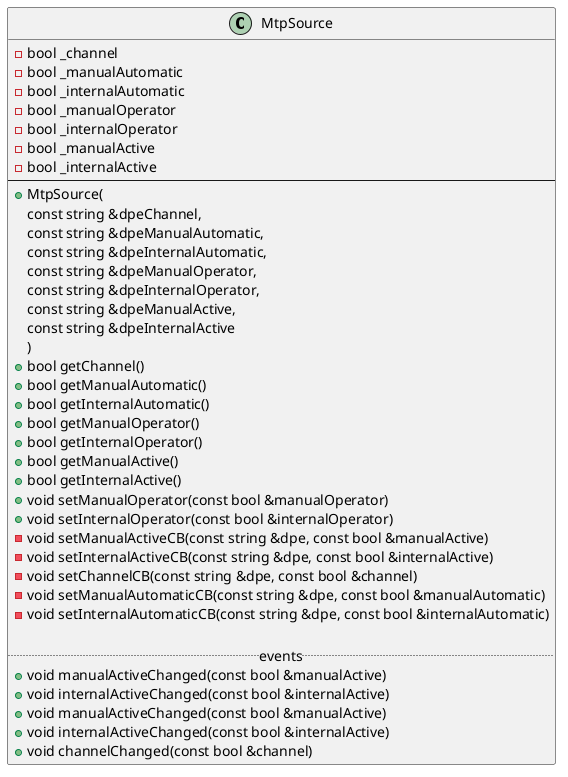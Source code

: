 @startuml MtpSource

class MtpSource
{
    - bool _channel
    - bool _manualAutomatic
    - bool _internalAutomatic
    - bool _manualOperator
    - bool _internalOperator
    - bool _manualActive
    - bool _internalActive
--
    + MtpSource(
        const string &dpeChannel, 
        const string &dpeManualAutomatic, 
        const string &dpeInternalAutomatic, 
        const string &dpeManualOperator, 
        const string &dpeInternalOperator, 
        const string &dpeManualActive, 
        const string &dpeInternalActive
        )  
    + bool getChannel() 
    + bool getManualAutomatic()
    + bool getInternalAutomatic()
    + bool getManualOperator()  
    + bool getInternalOperator()    
    + bool getManualActive()
    + bool getInternalActive()
    + void setManualOperator(const bool &manualOperator)
    + void setInternalOperator(const bool &internalOperator)
    - void setManualActiveCB(const string &dpe, const bool &manualActive)
    - void setInternalActiveCB(const string &dpe, const bool &internalActive)
    - void setChannelCB(const string &dpe, const bool &channel)
    - void setManualAutomaticCB(const string &dpe, const bool &manualAutomatic)
    - void setInternalAutomaticCB(const string &dpe, const bool &internalAutomatic)

    ..events..
    + void manualActiveChanged(const bool &manualActive)
    + void internalActiveChanged(const bool &internalActive)
    + void manualActiveChanged(const bool &manualActive)
    + void internalActiveChanged(const bool &internalActive)
    + void channelChanged(const bool &channel)
}

@enduml